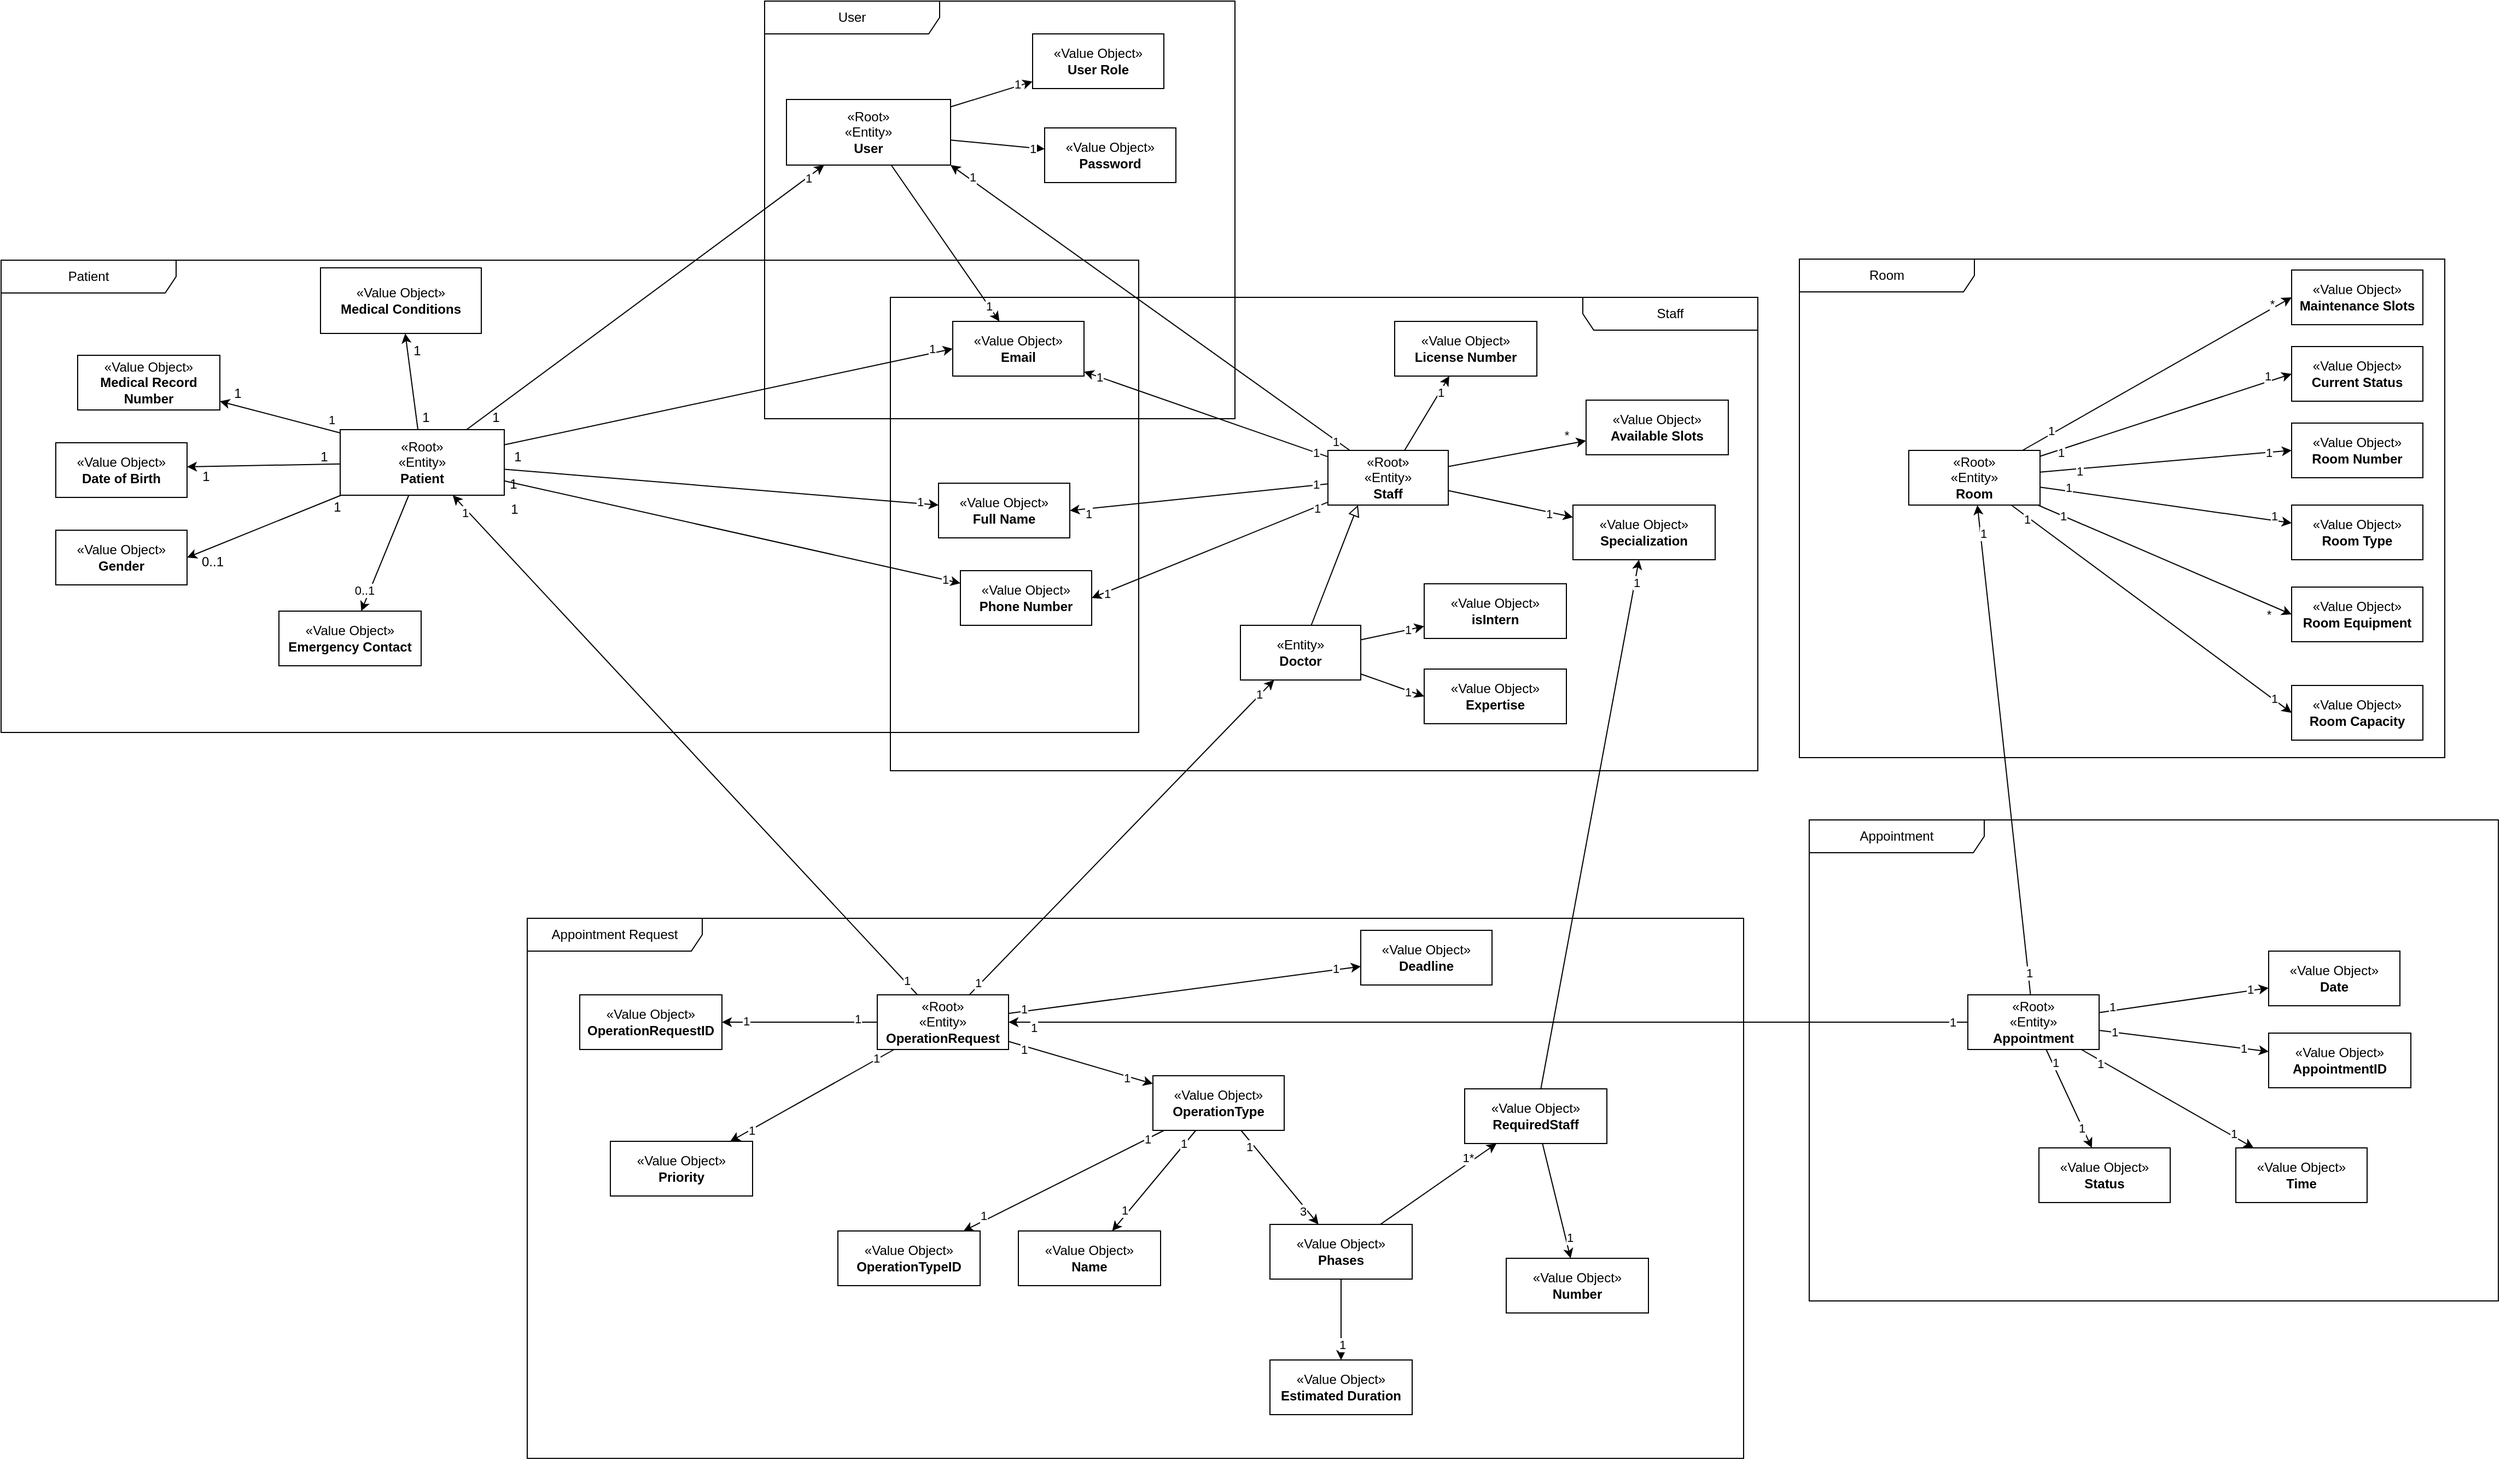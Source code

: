 <mxfile version="24.5.1" type="device">
  <diagram name="Page-1" id="sc0NB0kGcLTYnHtYR346">
    <mxGraphModel dx="2726" dy="2477" grid="0" gridSize="10" guides="1" tooltips="1" connect="1" arrows="1" fold="1" page="0" pageScale="1" pageWidth="1654" pageHeight="1169" math="0" shadow="0">
      <root>
        <mxCell id="0" />
        <mxCell id="1" parent="0" />
        <mxCell id="_FnlPTHiWod3dSxRK6xL-5" value="" style="ellipse;whiteSpace=wrap;html=1;align=center;aspect=fixed;fillColor=none;strokeColor=none;resizable=0;perimeter=centerPerimeter;rotatable=0;allowArrows=0;points=[];outlineConnect=1;" parent="1" vertex="1">
          <mxGeometry x="610" y="490" width="10" height="10" as="geometry" />
        </mxCell>
        <mxCell id="_FnlPTHiWod3dSxRK6xL-27" value="Patient" style="shape=umlFrame;whiteSpace=wrap;html=1;pointerEvents=0;recursiveResize=0;container=1;collapsible=0;width=160;" parent="1" vertex="1">
          <mxGeometry x="50" y="68" width="1040" height="432" as="geometry" />
        </mxCell>
        <mxCell id="_FnlPTHiWod3dSxRK6xL-38" style="rounded=0;orthogonalLoop=1;jettySize=auto;html=1;" parent="_FnlPTHiWod3dSxRK6xL-27" source="_FnlPTHiWod3dSxRK6xL-21" edge="1">
          <mxGeometry relative="1" as="geometry">
            <mxPoint x="170" y="189" as="targetPoint" />
          </mxGeometry>
        </mxCell>
        <mxCell id="_FnlPTHiWod3dSxRK6xL-39" style="rounded=0;orthogonalLoop=1;jettySize=auto;html=1;entryX=1;entryY=0.5;entryDx=0;entryDy=0;" parent="_FnlPTHiWod3dSxRK6xL-27" source="_FnlPTHiWod3dSxRK6xL-21" target="_FnlPTHiWod3dSxRK6xL-29" edge="1">
          <mxGeometry relative="1" as="geometry" />
        </mxCell>
        <mxCell id="_FnlPTHiWod3dSxRK6xL-42" style="rounded=0;orthogonalLoop=1;jettySize=auto;html=1;" parent="_FnlPTHiWod3dSxRK6xL-27" source="_FnlPTHiWod3dSxRK6xL-21" target="_FnlPTHiWod3dSxRK6xL-35" edge="1">
          <mxGeometry relative="1" as="geometry" />
        </mxCell>
        <mxCell id="jrzMalghxuSwKoNrNAVI-11" value="0..1" style="edgeLabel;html=1;align=center;verticalAlign=middle;resizable=0;points=[];" vertex="1" connectable="0" parent="_FnlPTHiWod3dSxRK6xL-42">
          <mxGeometry x="0.672" y="-5" relative="1" as="geometry">
            <mxPoint as="offset" />
          </mxGeometry>
        </mxCell>
        <mxCell id="_FnlPTHiWod3dSxRK6xL-43" style="rounded=0;orthogonalLoop=1;jettySize=auto;html=1;" parent="_FnlPTHiWod3dSxRK6xL-27" target="_FnlPTHiWod3dSxRK6xL-36" edge="1">
          <mxGeometry relative="1" as="geometry">
            <mxPoint x="310" y="158" as="sourcePoint" />
          </mxGeometry>
        </mxCell>
        <mxCell id="o6evxd8uxwhw9Y35Vhtc-4" value="1" style="edgeLabel;html=1;align=center;verticalAlign=middle;resizable=0;points=[];" parent="_FnlPTHiWod3dSxRK6xL-43" vertex="1" connectable="0">
          <mxGeometry x="-0.537" y="-2" relative="1" as="geometry">
            <mxPoint x="17" y="-4" as="offset" />
          </mxGeometry>
        </mxCell>
        <mxCell id="jrzMalghxuSwKoNrNAVI-12" style="rounded=0;orthogonalLoop=1;jettySize=auto;html=1;" edge="1" parent="_FnlPTHiWod3dSxRK6xL-27" source="_FnlPTHiWod3dSxRK6xL-21" target="_FnlPTHiWod3dSxRK6xL-31">
          <mxGeometry relative="1" as="geometry" />
        </mxCell>
        <mxCell id="_FnlPTHiWod3dSxRK6xL-21" value="«Root»&lt;br&gt;«Entity»&lt;br&gt;&lt;b&gt;Patient&lt;/b&gt;" style="html=1;whiteSpace=wrap;" parent="_FnlPTHiWod3dSxRK6xL-27" vertex="1">
          <mxGeometry x="310" y="155" width="150" height="60" as="geometry" />
        </mxCell>
        <mxCell id="_FnlPTHiWod3dSxRK6xL-28" value="«Value Object»&lt;br&gt;&lt;b&gt;Date of Birth&lt;/b&gt;" style="html=1;whiteSpace=wrap;" parent="_FnlPTHiWod3dSxRK6xL-27" vertex="1">
          <mxGeometry x="50" y="167" width="120" height="50" as="geometry" />
        </mxCell>
        <mxCell id="_FnlPTHiWod3dSxRK6xL-29" value="«Value Object»&lt;br&gt;&lt;b&gt;Gender&lt;/b&gt;" style="html=1;whiteSpace=wrap;" parent="_FnlPTHiWod3dSxRK6xL-27" vertex="1">
          <mxGeometry x="50" y="247" width="120" height="50" as="geometry" />
        </mxCell>
        <mxCell id="_FnlPTHiWod3dSxRK6xL-35" value="«Value Object»&lt;br&gt;&lt;b&gt;Emergency Contact&lt;/b&gt;" style="html=1;whiteSpace=wrap;" parent="_FnlPTHiWod3dSxRK6xL-27" vertex="1">
          <mxGeometry x="254" y="321" width="130" height="50" as="geometry" />
        </mxCell>
        <mxCell id="_FnlPTHiWod3dSxRK6xL-36" value="«Value Object»&lt;br&gt;&lt;b&gt;Medical Record Number&lt;/b&gt;" style="html=1;whiteSpace=wrap;" parent="_FnlPTHiWod3dSxRK6xL-27" vertex="1">
          <mxGeometry x="70" y="87" width="130" height="50" as="geometry" />
        </mxCell>
        <mxCell id="_FnlPTHiWod3dSxRK6xL-31" value="«Value Object»&lt;br&gt;&lt;b&gt;Medical Conditions&lt;/b&gt;" style="html=1;whiteSpace=wrap;" parent="_FnlPTHiWod3dSxRK6xL-27" vertex="1">
          <mxGeometry x="292" y="7" width="147" height="60" as="geometry" />
        </mxCell>
        <mxCell id="o6evxd8uxwhw9Y35Vhtc-5" value="1" style="text;html=1;align=center;verticalAlign=middle;resizable=0;points=[];autosize=1;strokeColor=none;fillColor=none;" parent="_FnlPTHiWod3dSxRK6xL-27" vertex="1">
          <mxGeometry x="375" y="131" width="25" height="26" as="geometry" />
        </mxCell>
        <mxCell id="o6evxd8uxwhw9Y35Vhtc-7" value="1" style="text;html=1;align=center;verticalAlign=middle;resizable=0;points=[];autosize=1;strokeColor=none;fillColor=none;" parent="_FnlPTHiWod3dSxRK6xL-27" vertex="1">
          <mxGeometry x="294" y="213" width="25" height="26" as="geometry" />
        </mxCell>
        <mxCell id="o6evxd8uxwhw9Y35Vhtc-8" value="0..1" style="text;html=1;align=center;verticalAlign=middle;resizable=0;points=[];autosize=1;strokeColor=none;fillColor=none;" parent="_FnlPTHiWod3dSxRK6xL-27" vertex="1">
          <mxGeometry x="174" y="263" width="38" height="26" as="geometry" />
        </mxCell>
        <mxCell id="o6evxd8uxwhw9Y35Vhtc-6" value="1" style="text;html=1;align=center;verticalAlign=middle;resizable=0;points=[];autosize=1;strokeColor=none;fillColor=none;" parent="_FnlPTHiWod3dSxRK6xL-27" vertex="1">
          <mxGeometry x="282" y="167" width="25" height="26" as="geometry" />
        </mxCell>
        <mxCell id="o6evxd8uxwhw9Y35Vhtc-9" value="1" style="text;html=1;align=center;verticalAlign=middle;resizable=0;points=[];autosize=1;strokeColor=none;fillColor=none;" parent="_FnlPTHiWod3dSxRK6xL-27" vertex="1">
          <mxGeometry x="174" y="185" width="25" height="26" as="geometry" />
        </mxCell>
        <mxCell id="o6evxd8uxwhw9Y35Vhtc-10" value="1" style="text;html=1;align=center;verticalAlign=middle;resizable=0;points=[];autosize=1;strokeColor=none;fillColor=none;" parent="_FnlPTHiWod3dSxRK6xL-27" vertex="1">
          <mxGeometry x="203" y="109" width="25" height="26" as="geometry" />
        </mxCell>
        <mxCell id="o6evxd8uxwhw9Y35Vhtc-22" value="1" style="text;html=1;align=center;verticalAlign=middle;resizable=0;points=[];autosize=1;strokeColor=none;fillColor=none;" parent="_FnlPTHiWod3dSxRK6xL-27" vertex="1">
          <mxGeometry x="367" y="70" width="25" height="26" as="geometry" />
        </mxCell>
        <mxCell id="o6evxd8uxwhw9Y35Vhtc-11" value="1" style="text;html=1;align=center;verticalAlign=middle;resizable=0;points=[];autosize=1;strokeColor=none;fillColor=none;" parent="_FnlPTHiWod3dSxRK6xL-27" vertex="1">
          <mxGeometry x="439" y="131" width="25" height="26" as="geometry" />
        </mxCell>
        <mxCell id="_FnlPTHiWod3dSxRK6xL-45" value="Staff" style="shape=umlFrame;whiteSpace=wrap;html=1;pointerEvents=0;recursiveResize=0;container=1;collapsible=0;width=160;flipH=1;" parent="1" vertex="1">
          <mxGeometry x="863" y="102" width="793" height="433" as="geometry" />
        </mxCell>
        <mxCell id="_FnlPTHiWod3dSxRK6xL-66" style="rounded=0;orthogonalLoop=1;jettySize=auto;html=1;" parent="_FnlPTHiWod3dSxRK6xL-45" source="_FnlPTHiWod3dSxRK6xL-20" target="_FnlPTHiWod3dSxRK6xL-49" edge="1">
          <mxGeometry relative="1" as="geometry" />
        </mxCell>
        <mxCell id="jrzMalghxuSwKoNrNAVI-27" value="1" style="edgeLabel;html=1;align=center;verticalAlign=middle;resizable=0;points=[];" vertex="1" connectable="0" parent="_FnlPTHiWod3dSxRK6xL-66">
          <mxGeometry x="0.618" y="-1" relative="1" as="geometry">
            <mxPoint as="offset" />
          </mxGeometry>
        </mxCell>
        <mxCell id="_FnlPTHiWod3dSxRK6xL-67" style="rounded=0;orthogonalLoop=1;jettySize=auto;html=1;" parent="_FnlPTHiWod3dSxRK6xL-45" source="_FnlPTHiWod3dSxRK6xL-20" target="_FnlPTHiWod3dSxRK6xL-48" edge="1">
          <mxGeometry relative="1" as="geometry" />
        </mxCell>
        <mxCell id="jrzMalghxuSwKoNrNAVI-19" value="1" style="edgeLabel;html=1;align=center;verticalAlign=middle;resizable=0;points=[];" vertex="1" connectable="0" parent="_FnlPTHiWod3dSxRK6xL-67">
          <mxGeometry x="0.583" relative="1" as="geometry">
            <mxPoint y="1" as="offset" />
          </mxGeometry>
        </mxCell>
        <mxCell id="_FnlPTHiWod3dSxRK6xL-68" style="rounded=0;orthogonalLoop=1;jettySize=auto;html=1;" parent="_FnlPTHiWod3dSxRK6xL-45" source="_FnlPTHiWod3dSxRK6xL-20" target="_FnlPTHiWod3dSxRK6xL-50" edge="1">
          <mxGeometry relative="1" as="geometry" />
        </mxCell>
        <mxCell id="jrzMalghxuSwKoNrNAVI-26" value="*" style="edgeLabel;html=1;align=center;verticalAlign=middle;resizable=0;points=[];" vertex="1" connectable="0" parent="_FnlPTHiWod3dSxRK6xL-68">
          <mxGeometry x="0.729" y="1" relative="1" as="geometry">
            <mxPoint x="-1" y="-8" as="offset" />
          </mxGeometry>
        </mxCell>
        <mxCell id="_FnlPTHiWod3dSxRK6xL-69" style="rounded=0;orthogonalLoop=1;jettySize=auto;html=1;" parent="_FnlPTHiWod3dSxRK6xL-45" source="_FnlPTHiWod3dSxRK6xL-20" target="_FnlPTHiWod3dSxRK6xL-30" edge="1">
          <mxGeometry relative="1" as="geometry" />
        </mxCell>
        <mxCell id="jrzMalghxuSwKoNrNAVI-21" value="1" style="edgeLabel;html=1;align=center;verticalAlign=middle;resizable=0;points=[];" vertex="1" connectable="0" parent="_FnlPTHiWod3dSxRK6xL-69">
          <mxGeometry x="-0.904" relative="1" as="geometry">
            <mxPoint as="offset" />
          </mxGeometry>
        </mxCell>
        <mxCell id="jrzMalghxuSwKoNrNAVI-25" value="1" style="edgeLabel;html=1;align=center;verticalAlign=middle;resizable=0;points=[];" vertex="1" connectable="0" parent="_FnlPTHiWod3dSxRK6xL-69">
          <mxGeometry x="0.876" relative="1" as="geometry">
            <mxPoint as="offset" />
          </mxGeometry>
        </mxCell>
        <mxCell id="_FnlPTHiWod3dSxRK6xL-70" style="rounded=0;orthogonalLoop=1;jettySize=auto;html=1;entryX=1;entryY=0.5;entryDx=0;entryDy=0;" parent="_FnlPTHiWod3dSxRK6xL-45" source="_FnlPTHiWod3dSxRK6xL-20" target="_FnlPTHiWod3dSxRK6xL-32" edge="1">
          <mxGeometry relative="1" as="geometry" />
        </mxCell>
        <mxCell id="jrzMalghxuSwKoNrNAVI-22" value="1" style="edgeLabel;html=1;align=center;verticalAlign=middle;resizable=0;points=[];" vertex="1" connectable="0" parent="_FnlPTHiWod3dSxRK6xL-70">
          <mxGeometry x="-0.905" y="1" relative="1" as="geometry">
            <mxPoint as="offset" />
          </mxGeometry>
        </mxCell>
        <mxCell id="jrzMalghxuSwKoNrNAVI-23" value="1" style="edgeLabel;html=1;align=center;verticalAlign=middle;resizable=0;points=[];" vertex="1" connectable="0" parent="_FnlPTHiWod3dSxRK6xL-70">
          <mxGeometry x="0.874" y="1" relative="1" as="geometry">
            <mxPoint as="offset" />
          </mxGeometry>
        </mxCell>
        <mxCell id="_FnlPTHiWod3dSxRK6xL-71" style="rounded=0;orthogonalLoop=1;jettySize=auto;html=1;entryX=1;entryY=0.5;entryDx=0;entryDy=0;" parent="_FnlPTHiWod3dSxRK6xL-45" source="_FnlPTHiWod3dSxRK6xL-20" target="_FnlPTHiWod3dSxRK6xL-26" edge="1">
          <mxGeometry relative="1" as="geometry" />
        </mxCell>
        <mxCell id="jrzMalghxuSwKoNrNAVI-20" value="1" style="edgeLabel;html=1;align=center;verticalAlign=middle;resizable=0;points=[];" vertex="1" connectable="0" parent="_FnlPTHiWod3dSxRK6xL-71">
          <mxGeometry x="-0.902" y="-1" relative="1" as="geometry">
            <mxPoint as="offset" />
          </mxGeometry>
        </mxCell>
        <mxCell id="jrzMalghxuSwKoNrNAVI-24" value="1" style="edgeLabel;html=1;align=center;verticalAlign=middle;resizable=0;points=[];" vertex="1" connectable="0" parent="_FnlPTHiWod3dSxRK6xL-71">
          <mxGeometry x="0.857" y="4" relative="1" as="geometry">
            <mxPoint as="offset" />
          </mxGeometry>
        </mxCell>
        <mxCell id="_FnlPTHiWod3dSxRK6xL-20" value="&lt;div&gt;«Root»&lt;br&gt;&lt;/div&gt;«Entity»&lt;br&gt;&lt;b&gt;Staff&lt;/b&gt;" style="html=1;whiteSpace=wrap;" parent="_FnlPTHiWod3dSxRK6xL-45" vertex="1">
          <mxGeometry x="400" y="140" width="110" height="50" as="geometry" />
        </mxCell>
        <mxCell id="_FnlPTHiWod3dSxRK6xL-48" value="«Value Object»&lt;br&gt;&lt;b&gt;License Number&lt;/b&gt;" style="html=1;whiteSpace=wrap;" parent="_FnlPTHiWod3dSxRK6xL-45" vertex="1">
          <mxGeometry x="461" y="22" width="130" height="50" as="geometry" />
        </mxCell>
        <mxCell id="_FnlPTHiWod3dSxRK6xL-26" value="«Value Object»&lt;br&gt;&lt;b&gt;Full Name&lt;/b&gt;" style="html=1;whiteSpace=wrap;" parent="_FnlPTHiWod3dSxRK6xL-45" vertex="1">
          <mxGeometry x="44" y="170" width="120" height="50" as="geometry" />
        </mxCell>
        <mxCell id="_FnlPTHiWod3dSxRK6xL-49" value="«Value Object»&lt;br&gt;&lt;b&gt;Specialization&lt;/b&gt;" style="html=1;whiteSpace=wrap;" parent="_FnlPTHiWod3dSxRK6xL-45" vertex="1">
          <mxGeometry x="624" y="190" width="130" height="50" as="geometry" />
        </mxCell>
        <mxCell id="_FnlPTHiWod3dSxRK6xL-30" value="«Value Object»&lt;br&gt;&lt;b&gt;Email&lt;/b&gt;" style="html=1;whiteSpace=wrap;" parent="_FnlPTHiWod3dSxRK6xL-45" vertex="1">
          <mxGeometry x="57" y="22" width="120" height="50" as="geometry" />
        </mxCell>
        <mxCell id="_FnlPTHiWod3dSxRK6xL-32" value="«Value Object»&lt;br&gt;&lt;b&gt;Phone Number&lt;/b&gt;" style="html=1;whiteSpace=wrap;" parent="_FnlPTHiWod3dSxRK6xL-45" vertex="1">
          <mxGeometry x="64" y="250" width="120" height="50" as="geometry" />
        </mxCell>
        <mxCell id="_FnlPTHiWod3dSxRK6xL-50" value="«Value Object»&lt;br&gt;&lt;b&gt;Available Slots&lt;/b&gt;" style="html=1;whiteSpace=wrap;" parent="_FnlPTHiWod3dSxRK6xL-45" vertex="1">
          <mxGeometry x="636" y="94" width="130" height="50" as="geometry" />
        </mxCell>
        <mxCell id="BuSMUL9DYR4-gajgLUsj-7" value="" style="endArrow=block;html=1;rounded=0;align=center;verticalAlign=bottom;endFill=0;labelBackgroundColor=none;endSize=8;entryX=0.25;entryY=1;entryDx=0;entryDy=0;" parent="_FnlPTHiWod3dSxRK6xL-45" source="BuSMUL9DYR4-gajgLUsj-9" target="_FnlPTHiWod3dSxRK6xL-20" edge="1">
          <mxGeometry x="-0.005" relative="1" as="geometry">
            <mxPoint x="270" y="330" as="sourcePoint" />
            <mxPoint x="430" y="330" as="targetPoint" />
            <mxPoint as="offset" />
          </mxGeometry>
        </mxCell>
        <mxCell id="5miTPN8ST5ZtXjTx5UD1-3" style="rounded=0;orthogonalLoop=1;jettySize=auto;html=1;" parent="_FnlPTHiWod3dSxRK6xL-45" source="BuSMUL9DYR4-gajgLUsj-9" target="5miTPN8ST5ZtXjTx5UD1-2" edge="1">
          <mxGeometry relative="1" as="geometry" />
        </mxCell>
        <mxCell id="jrzMalghxuSwKoNrNAVI-28" value="1" style="edgeLabel;html=1;align=center;verticalAlign=middle;resizable=0;points=[];" vertex="1" connectable="0" parent="5miTPN8ST5ZtXjTx5UD1-3">
          <mxGeometry x="0.464" relative="1" as="geometry">
            <mxPoint as="offset" />
          </mxGeometry>
        </mxCell>
        <mxCell id="o6evxd8uxwhw9Y35Vhtc-3" style="rounded=0;orthogonalLoop=1;jettySize=auto;html=1;entryX=0;entryY=0.5;entryDx=0;entryDy=0;" parent="_FnlPTHiWod3dSxRK6xL-45" source="BuSMUL9DYR4-gajgLUsj-9" target="o6evxd8uxwhw9Y35Vhtc-2" edge="1">
          <mxGeometry relative="1" as="geometry" />
        </mxCell>
        <mxCell id="jrzMalghxuSwKoNrNAVI-29" value="1" style="edgeLabel;html=1;align=center;verticalAlign=middle;resizable=0;points=[];" vertex="1" connectable="0" parent="o6evxd8uxwhw9Y35Vhtc-3">
          <mxGeometry x="0.468" relative="1" as="geometry">
            <mxPoint y="1" as="offset" />
          </mxGeometry>
        </mxCell>
        <mxCell id="BuSMUL9DYR4-gajgLUsj-9" value="«Entity»&lt;br&gt;&lt;b&gt;Doctor&lt;/b&gt;" style="html=1;whiteSpace=wrap;" parent="_FnlPTHiWod3dSxRK6xL-45" vertex="1">
          <mxGeometry x="320" y="300" width="110" height="50" as="geometry" />
        </mxCell>
        <mxCell id="5miTPN8ST5ZtXjTx5UD1-2" value="«Value Object»&lt;br&gt;&lt;b&gt;isIntern&lt;/b&gt;" style="html=1;whiteSpace=wrap;" parent="_FnlPTHiWod3dSxRK6xL-45" vertex="1">
          <mxGeometry x="488" y="262" width="130" height="50" as="geometry" />
        </mxCell>
        <mxCell id="o6evxd8uxwhw9Y35Vhtc-2" value="«Value Object»&lt;br&gt;&lt;b&gt;Expertise&lt;/b&gt;" style="html=1;whiteSpace=wrap;" parent="_FnlPTHiWod3dSxRK6xL-45" vertex="1">
          <mxGeometry x="488" y="340" width="130" height="50" as="geometry" />
        </mxCell>
        <mxCell id="_FnlPTHiWod3dSxRK6xL-37" style="rounded=0;orthogonalLoop=1;jettySize=auto;html=1;" parent="1" source="_FnlPTHiWod3dSxRK6xL-21" target="_FnlPTHiWod3dSxRK6xL-26" edge="1">
          <mxGeometry relative="1" as="geometry" />
        </mxCell>
        <mxCell id="jrzMalghxuSwKoNrNAVI-9" value="1" style="edgeLabel;html=1;align=center;verticalAlign=middle;resizable=0;points=[];" vertex="1" connectable="0" parent="_FnlPTHiWod3dSxRK6xL-37">
          <mxGeometry x="0.914" y="2" relative="1" as="geometry">
            <mxPoint as="offset" />
          </mxGeometry>
        </mxCell>
        <mxCell id="_FnlPTHiWod3dSxRK6xL-40" style="rounded=0;orthogonalLoop=1;jettySize=auto;html=1;entryX=0;entryY=0.5;entryDx=0;entryDy=0;" parent="1" source="_FnlPTHiWod3dSxRK6xL-21" target="_FnlPTHiWod3dSxRK6xL-30" edge="1">
          <mxGeometry relative="1" as="geometry" />
        </mxCell>
        <mxCell id="jrzMalghxuSwKoNrNAVI-8" value="1" style="edgeLabel;html=1;align=center;verticalAlign=middle;resizable=0;points=[];" vertex="1" connectable="0" parent="_FnlPTHiWod3dSxRK6xL-40">
          <mxGeometry x="0.907" y="4" relative="1" as="geometry">
            <mxPoint as="offset" />
          </mxGeometry>
        </mxCell>
        <mxCell id="_FnlPTHiWod3dSxRK6xL-41" style="rounded=0;orthogonalLoop=1;jettySize=auto;html=1;" parent="1" source="_FnlPTHiWod3dSxRK6xL-21" target="_FnlPTHiWod3dSxRK6xL-32" edge="1">
          <mxGeometry relative="1" as="geometry" />
        </mxCell>
        <mxCell id="jrzMalghxuSwKoNrNAVI-10" value="1" style="edgeLabel;html=1;align=center;verticalAlign=middle;resizable=0;points=[];" vertex="1" connectable="0" parent="_FnlPTHiWod3dSxRK6xL-41">
          <mxGeometry x="0.93" y="1" relative="1" as="geometry">
            <mxPoint as="offset" />
          </mxGeometry>
        </mxCell>
        <mxCell id="_FnlPTHiWod3dSxRK6xL-83" value="Appointment" style="shape=umlFrame;whiteSpace=wrap;html=1;pointerEvents=0;recursiveResize=0;container=1;collapsible=0;width=160;" parent="1" vertex="1">
          <mxGeometry x="1703" y="580" width="630" height="440" as="geometry" />
        </mxCell>
        <mxCell id="_FnlPTHiWod3dSxRK6xL-87" style="rounded=0;orthogonalLoop=1;jettySize=auto;html=1;" parent="_FnlPTHiWod3dSxRK6xL-83" source="_FnlPTHiWod3dSxRK6xL-84" target="_FnlPTHiWod3dSxRK6xL-85" edge="1">
          <mxGeometry relative="1" as="geometry" />
        </mxCell>
        <mxCell id="jrzMalghxuSwKoNrNAVI-58" value="1" style="edgeLabel;html=1;align=center;verticalAlign=middle;resizable=0;points=[];" vertex="1" connectable="0" parent="_FnlPTHiWod3dSxRK6xL-87">
          <mxGeometry x="-0.824" relative="1" as="geometry">
            <mxPoint as="offset" />
          </mxGeometry>
        </mxCell>
        <mxCell id="jrzMalghxuSwKoNrNAVI-59" value="1" style="edgeLabel;html=1;align=center;verticalAlign=middle;resizable=0;points=[];" vertex="1" connectable="0" parent="_FnlPTHiWod3dSxRK6xL-87">
          <mxGeometry x="0.696" relative="1" as="geometry">
            <mxPoint as="offset" />
          </mxGeometry>
        </mxCell>
        <mxCell id="_FnlPTHiWod3dSxRK6xL-106" style="rounded=0;orthogonalLoop=1;jettySize=auto;html=1;" parent="_FnlPTHiWod3dSxRK6xL-83" source="_FnlPTHiWod3dSxRK6xL-84" target="_FnlPTHiWod3dSxRK6xL-89" edge="1">
          <mxGeometry relative="1" as="geometry" />
        </mxCell>
        <mxCell id="jrzMalghxuSwKoNrNAVI-56" value="1" style="edgeLabel;html=1;align=center;verticalAlign=middle;resizable=0;points=[];" vertex="1" connectable="0" parent="_FnlPTHiWod3dSxRK6xL-106">
          <mxGeometry x="-0.861" y="2" relative="1" as="geometry">
            <mxPoint x="5" y="8" as="offset" />
          </mxGeometry>
        </mxCell>
        <mxCell id="jrzMalghxuSwKoNrNAVI-57" value="1" style="edgeLabel;html=1;align=center;verticalAlign=middle;resizable=0;points=[];" vertex="1" connectable="0" parent="_FnlPTHiWod3dSxRK6xL-106">
          <mxGeometry x="0.753" y="2" relative="1" as="geometry">
            <mxPoint as="offset" />
          </mxGeometry>
        </mxCell>
        <mxCell id="_FnlPTHiWod3dSxRK6xL-107" style="rounded=0;orthogonalLoop=1;jettySize=auto;html=1;" parent="_FnlPTHiWod3dSxRK6xL-83" source="_FnlPTHiWod3dSxRK6xL-84" target="_FnlPTHiWod3dSxRK6xL-90" edge="1">
          <mxGeometry relative="1" as="geometry" />
        </mxCell>
        <mxCell id="jrzMalghxuSwKoNrNAVI-54" value="1" style="edgeLabel;html=1;align=center;verticalAlign=middle;resizable=0;points=[];" vertex="1" connectable="0" parent="_FnlPTHiWod3dSxRK6xL-107">
          <mxGeometry x="-0.716" y="2" relative="1" as="geometry">
            <mxPoint as="offset" />
          </mxGeometry>
        </mxCell>
        <mxCell id="jrzMalghxuSwKoNrNAVI-55" value="1" style="edgeLabel;html=1;align=center;verticalAlign=middle;resizable=0;points=[];" vertex="1" connectable="0" parent="_FnlPTHiWod3dSxRK6xL-107">
          <mxGeometry x="0.588" y="-1" relative="1" as="geometry">
            <mxPoint as="offset" />
          </mxGeometry>
        </mxCell>
        <mxCell id="jrzMalghxuSwKoNrNAVI-35" style="rounded=0;orthogonalLoop=1;jettySize=auto;html=1;" edge="1" parent="_FnlPTHiWod3dSxRK6xL-83" source="_FnlPTHiWod3dSxRK6xL-84" target="jrzMalghxuSwKoNrNAVI-34">
          <mxGeometry relative="1" as="geometry" />
        </mxCell>
        <mxCell id="jrzMalghxuSwKoNrNAVI-60" value="1" style="edgeLabel;html=1;align=center;verticalAlign=middle;resizable=0;points=[];" vertex="1" connectable="0" parent="jrzMalghxuSwKoNrNAVI-35">
          <mxGeometry x="-0.846" y="4" relative="1" as="geometry">
            <mxPoint as="offset" />
          </mxGeometry>
        </mxCell>
        <mxCell id="jrzMalghxuSwKoNrNAVI-61" value="1" style="edgeLabel;html=1;align=center;verticalAlign=middle;resizable=0;points=[];" vertex="1" connectable="0" parent="jrzMalghxuSwKoNrNAVI-35">
          <mxGeometry x="0.784" y="1" relative="1" as="geometry">
            <mxPoint as="offset" />
          </mxGeometry>
        </mxCell>
        <mxCell id="_FnlPTHiWod3dSxRK6xL-84" value="«Root»&lt;br&gt;«Entity»&lt;br&gt;&lt;b&gt;Appointment&lt;/b&gt;" style="html=1;whiteSpace=wrap;" parent="_FnlPTHiWod3dSxRK6xL-83" vertex="1">
          <mxGeometry x="145" y="160" width="120" height="50" as="geometry" />
        </mxCell>
        <mxCell id="_FnlPTHiWod3dSxRK6xL-85" value="«Value Object»&lt;br&gt;&lt;b&gt;AppointmentID&lt;/b&gt;" style="html=1;whiteSpace=wrap;" parent="_FnlPTHiWod3dSxRK6xL-83" vertex="1">
          <mxGeometry x="420" y="195" width="130" height="50" as="geometry" />
        </mxCell>
        <mxCell id="_FnlPTHiWod3dSxRK6xL-89" value="«Value Object»&lt;br&gt;&lt;b&gt;Time&lt;/b&gt;" style="html=1;whiteSpace=wrap;" parent="_FnlPTHiWod3dSxRK6xL-83" vertex="1">
          <mxGeometry x="390" y="300" width="120" height="50" as="geometry" />
        </mxCell>
        <mxCell id="_FnlPTHiWod3dSxRK6xL-90" value="«Value Object»&lt;br&gt;&lt;b&gt;Status&lt;/b&gt;" style="html=1;whiteSpace=wrap;" parent="_FnlPTHiWod3dSxRK6xL-83" vertex="1">
          <mxGeometry x="210" y="300" width="120" height="50" as="geometry" />
        </mxCell>
        <mxCell id="jrzMalghxuSwKoNrNAVI-34" value="«Value Object»&lt;br&gt;&lt;b&gt;Date&lt;/b&gt;" style="html=1;whiteSpace=wrap;" vertex="1" parent="_FnlPTHiWod3dSxRK6xL-83">
          <mxGeometry x="420" y="120" width="120" height="50" as="geometry" />
        </mxCell>
        <mxCell id="_FnlPTHiWod3dSxRK6xL-91" value="Room" style="shape=umlFrame;whiteSpace=wrap;html=1;pointerEvents=0;recursiveResize=0;container=1;collapsible=0;width=160;" parent="1" vertex="1">
          <mxGeometry x="1694" y="67" width="590" height="456" as="geometry" />
        </mxCell>
        <mxCell id="_FnlPTHiWod3dSxRK6xL-98" style="rounded=0;orthogonalLoop=1;jettySize=auto;html=1;entryX=0;entryY=0.5;entryDx=0;entryDy=0;" parent="_FnlPTHiWod3dSxRK6xL-91" source="_FnlPTHiWod3dSxRK6xL-25" target="_FnlPTHiWod3dSxRK6xL-92" edge="1">
          <mxGeometry relative="1" as="geometry" />
        </mxCell>
        <mxCell id="jrzMalghxuSwKoNrNAVI-67" value="1" style="edgeLabel;html=1;align=center;verticalAlign=middle;resizable=0;points=[];" vertex="1" connectable="0" parent="_FnlPTHiWod3dSxRK6xL-98">
          <mxGeometry x="-0.693" y="-2" relative="1" as="geometry">
            <mxPoint as="offset" />
          </mxGeometry>
        </mxCell>
        <mxCell id="jrzMalghxuSwKoNrNAVI-70" value="1" style="edgeLabel;html=1;align=center;verticalAlign=middle;resizable=0;points=[];" vertex="1" connectable="0" parent="_FnlPTHiWod3dSxRK6xL-98">
          <mxGeometry x="0.815" relative="1" as="geometry">
            <mxPoint as="offset" />
          </mxGeometry>
        </mxCell>
        <mxCell id="_FnlPTHiWod3dSxRK6xL-99" style="rounded=0;orthogonalLoop=1;jettySize=auto;html=1;" parent="_FnlPTHiWod3dSxRK6xL-91" source="_FnlPTHiWod3dSxRK6xL-25" target="_FnlPTHiWod3dSxRK6xL-93" edge="1">
          <mxGeometry relative="1" as="geometry" />
        </mxCell>
        <mxCell id="jrzMalghxuSwKoNrNAVI-66" value="1" style="edgeLabel;html=1;align=center;verticalAlign=middle;resizable=0;points=[];" vertex="1" connectable="0" parent="_FnlPTHiWod3dSxRK6xL-99">
          <mxGeometry x="-0.782" y="3" relative="1" as="geometry">
            <mxPoint as="offset" />
          </mxGeometry>
        </mxCell>
        <mxCell id="jrzMalghxuSwKoNrNAVI-71" value="1" style="edgeLabel;html=1;align=center;verticalAlign=middle;resizable=0;points=[];" vertex="1" connectable="0" parent="_FnlPTHiWod3dSxRK6xL-99">
          <mxGeometry x="0.849" y="4" relative="1" as="geometry">
            <mxPoint as="offset" />
          </mxGeometry>
        </mxCell>
        <mxCell id="_FnlPTHiWod3dSxRK6xL-100" style="rounded=0;orthogonalLoop=1;jettySize=auto;html=1;entryX=0;entryY=0.5;entryDx=0;entryDy=0;" parent="_FnlPTHiWod3dSxRK6xL-91" source="_FnlPTHiWod3dSxRK6xL-25" target="_FnlPTHiWod3dSxRK6xL-94" edge="1">
          <mxGeometry relative="1" as="geometry" />
        </mxCell>
        <mxCell id="jrzMalghxuSwKoNrNAVI-64" value="1" style="edgeLabel;html=1;align=center;verticalAlign=middle;resizable=0;points=[];" vertex="1" connectable="0" parent="_FnlPTHiWod3dSxRK6xL-100">
          <mxGeometry x="-0.883" y="-2" relative="1" as="geometry">
            <mxPoint as="offset" />
          </mxGeometry>
        </mxCell>
        <mxCell id="jrzMalghxuSwKoNrNAVI-72" value="1" style="edgeLabel;html=1;align=center;verticalAlign=middle;resizable=0;points=[];" vertex="1" connectable="0" parent="_FnlPTHiWod3dSxRK6xL-100">
          <mxGeometry x="0.866" y="1" relative="1" as="geometry">
            <mxPoint as="offset" />
          </mxGeometry>
        </mxCell>
        <mxCell id="_FnlPTHiWod3dSxRK6xL-101" style="rounded=0;orthogonalLoop=1;jettySize=auto;html=1;entryX=0;entryY=0.5;entryDx=0;entryDy=0;" parent="_FnlPTHiWod3dSxRK6xL-91" source="_FnlPTHiWod3dSxRK6xL-25" target="_FnlPTHiWod3dSxRK6xL-95" edge="1">
          <mxGeometry relative="1" as="geometry" />
        </mxCell>
        <mxCell id="jrzMalghxuSwKoNrNAVI-65" value="1" style="edgeLabel;html=1;align=center;verticalAlign=middle;resizable=0;points=[];" vertex="1" connectable="0" parent="_FnlPTHiWod3dSxRK6xL-101">
          <mxGeometry x="-0.807" relative="1" as="geometry">
            <mxPoint as="offset" />
          </mxGeometry>
        </mxCell>
        <mxCell id="jrzMalghxuSwKoNrNAVI-73" value="*" style="edgeLabel;html=1;align=center;verticalAlign=middle;resizable=0;points=[];" vertex="1" connectable="0" parent="_FnlPTHiWod3dSxRK6xL-101">
          <mxGeometry x="0.821" y="-1" relative="1" as="geometry">
            <mxPoint y="8" as="offset" />
          </mxGeometry>
        </mxCell>
        <mxCell id="_FnlPTHiWod3dSxRK6xL-102" style="rounded=0;orthogonalLoop=1;jettySize=auto;html=1;entryX=0;entryY=0.5;entryDx=0;entryDy=0;" parent="_FnlPTHiWod3dSxRK6xL-91" source="_FnlPTHiWod3dSxRK6xL-25" target="_FnlPTHiWod3dSxRK6xL-96" edge="1">
          <mxGeometry relative="1" as="geometry" />
        </mxCell>
        <mxCell id="jrzMalghxuSwKoNrNAVI-68" value="1" style="edgeLabel;html=1;align=center;verticalAlign=middle;resizable=0;points=[];" vertex="1" connectable="0" parent="_FnlPTHiWod3dSxRK6xL-102">
          <mxGeometry x="-0.841" y="-2" relative="1" as="geometry">
            <mxPoint as="offset" />
          </mxGeometry>
        </mxCell>
        <mxCell id="jrzMalghxuSwKoNrNAVI-74" value="1" style="edgeLabel;html=1;align=center;verticalAlign=middle;resizable=0;points=[];" vertex="1" connectable="0" parent="_FnlPTHiWod3dSxRK6xL-102">
          <mxGeometry x="0.819" y="5" relative="1" as="geometry">
            <mxPoint as="offset" />
          </mxGeometry>
        </mxCell>
        <mxCell id="_FnlPTHiWod3dSxRK6xL-103" style="rounded=0;orthogonalLoop=1;jettySize=auto;html=1;entryX=0;entryY=0.5;entryDx=0;entryDy=0;" parent="_FnlPTHiWod3dSxRK6xL-91" source="_FnlPTHiWod3dSxRK6xL-25" target="_FnlPTHiWod3dSxRK6xL-97" edge="1">
          <mxGeometry relative="1" as="geometry" />
        </mxCell>
        <mxCell id="jrzMalghxuSwKoNrNAVI-69" value="1" style="edgeLabel;html=1;align=center;verticalAlign=middle;resizable=0;points=[];" vertex="1" connectable="0" parent="_FnlPTHiWod3dSxRK6xL-103">
          <mxGeometry x="-0.778" y="3" relative="1" as="geometry">
            <mxPoint as="offset" />
          </mxGeometry>
        </mxCell>
        <mxCell id="jrzMalghxuSwKoNrNAVI-75" value="*" style="edgeLabel;html=1;align=center;verticalAlign=middle;resizable=0;points=[];" vertex="1" connectable="0" parent="_FnlPTHiWod3dSxRK6xL-103">
          <mxGeometry x="0.891" y="2" relative="1" as="geometry">
            <mxPoint x="-4" as="offset" />
          </mxGeometry>
        </mxCell>
        <mxCell id="_FnlPTHiWod3dSxRK6xL-25" value="«Root»&lt;br&gt;«Entity»&lt;br&gt;&lt;b&gt;Room&lt;/b&gt;" style="html=1;whiteSpace=wrap;" parent="_FnlPTHiWod3dSxRK6xL-91" vertex="1">
          <mxGeometry x="100" y="175" width="120" height="50" as="geometry" />
        </mxCell>
        <mxCell id="_FnlPTHiWod3dSxRK6xL-92" value="«Value Object»&lt;br&gt;&lt;b&gt;Room Number&lt;/b&gt;" style="html=1;whiteSpace=wrap;" parent="_FnlPTHiWod3dSxRK6xL-91" vertex="1">
          <mxGeometry x="450" y="150" width="120" height="50" as="geometry" />
        </mxCell>
        <mxCell id="_FnlPTHiWod3dSxRK6xL-93" value="«Value Object»&lt;br&gt;&lt;b&gt;Room Type&lt;/b&gt;" style="html=1;whiteSpace=wrap;" parent="_FnlPTHiWod3dSxRK6xL-91" vertex="1">
          <mxGeometry x="450" y="225" width="120" height="50" as="geometry" />
        </mxCell>
        <mxCell id="_FnlPTHiWod3dSxRK6xL-94" value="«Value Object»&lt;br&gt;&lt;b&gt;Room Capacity&lt;/b&gt;" style="html=1;whiteSpace=wrap;" parent="_FnlPTHiWod3dSxRK6xL-91" vertex="1">
          <mxGeometry x="450" y="390" width="120" height="50" as="geometry" />
        </mxCell>
        <mxCell id="_FnlPTHiWod3dSxRK6xL-95" value="«Value Object»&lt;br&gt;&lt;b&gt;Room Equipment&lt;/b&gt;" style="html=1;whiteSpace=wrap;" parent="_FnlPTHiWod3dSxRK6xL-91" vertex="1">
          <mxGeometry x="450" y="300" width="120" height="50" as="geometry" />
        </mxCell>
        <mxCell id="_FnlPTHiWod3dSxRK6xL-96" value="«Value Object»&lt;br&gt;&lt;b&gt;Current Status&lt;/b&gt;" style="html=1;whiteSpace=wrap;" parent="_FnlPTHiWod3dSxRK6xL-91" vertex="1">
          <mxGeometry x="450" y="80" width="120" height="50" as="geometry" />
        </mxCell>
        <mxCell id="_FnlPTHiWod3dSxRK6xL-97" value="«Value Object»&lt;br&gt;&lt;b&gt;Maintenance Slots&lt;/b&gt;" style="html=1;whiteSpace=wrap;" parent="_FnlPTHiWod3dSxRK6xL-91" vertex="1">
          <mxGeometry x="450" y="10" width="120" height="50" as="geometry" />
        </mxCell>
        <mxCell id="_FnlPTHiWod3dSxRK6xL-61" value="Appointment Request" style="shape=umlFrame;whiteSpace=wrap;html=1;pointerEvents=0;recursiveResize=0;container=1;collapsible=0;width=160;" parent="1" vertex="1">
          <mxGeometry x="531" y="670" width="1112" height="494" as="geometry" />
        </mxCell>
        <mxCell id="_FnlPTHiWod3dSxRK6xL-72" style="rounded=0;orthogonalLoop=1;jettySize=auto;html=1;" parent="_FnlPTHiWod3dSxRK6xL-61" source="_FnlPTHiWod3dSxRK6xL-22" target="_FnlPTHiWod3dSxRK6xL-23" edge="1">
          <mxGeometry relative="1" as="geometry" />
        </mxCell>
        <mxCell id="jrzMalghxuSwKoNrNAVI-40" value="1" style="edgeLabel;html=1;align=center;verticalAlign=middle;resizable=0;points=[];" vertex="1" connectable="0" parent="_FnlPTHiWod3dSxRK6xL-72">
          <mxGeometry x="-0.783" y="-3" relative="1" as="geometry">
            <mxPoint as="offset" />
          </mxGeometry>
        </mxCell>
        <mxCell id="jrzMalghxuSwKoNrNAVI-41" value="1" style="edgeLabel;html=1;align=center;verticalAlign=middle;resizable=0;points=[];" vertex="1" connectable="0" parent="_FnlPTHiWod3dSxRK6xL-72">
          <mxGeometry x="0.639" y="-1" relative="1" as="geometry">
            <mxPoint as="offset" />
          </mxGeometry>
        </mxCell>
        <mxCell id="_FnlPTHiWod3dSxRK6xL-73" style="rounded=0;orthogonalLoop=1;jettySize=auto;html=1;" parent="_FnlPTHiWod3dSxRK6xL-61" source="_FnlPTHiWod3dSxRK6xL-22" target="_FnlPTHiWod3dSxRK6xL-65" edge="1">
          <mxGeometry relative="1" as="geometry" />
        </mxCell>
        <mxCell id="jrzMalghxuSwKoNrNAVI-50" value="1" style="edgeLabel;html=1;align=center;verticalAlign=middle;resizable=0;points=[];" vertex="1" connectable="0" parent="_FnlPTHiWod3dSxRK6xL-73">
          <mxGeometry x="-0.79" y="-1" relative="1" as="geometry">
            <mxPoint as="offset" />
          </mxGeometry>
        </mxCell>
        <mxCell id="jrzMalghxuSwKoNrNAVI-51" value="1" style="edgeLabel;html=1;align=center;verticalAlign=middle;resizable=0;points=[];" vertex="1" connectable="0" parent="_FnlPTHiWod3dSxRK6xL-73">
          <mxGeometry x="0.745" relative="1" as="geometry">
            <mxPoint as="offset" />
          </mxGeometry>
        </mxCell>
        <mxCell id="_FnlPTHiWod3dSxRK6xL-74" style="rounded=0;orthogonalLoop=1;jettySize=auto;html=1;" parent="_FnlPTHiWod3dSxRK6xL-61" source="_FnlPTHiWod3dSxRK6xL-22" target="_FnlPTHiWod3dSxRK6xL-88" edge="1">
          <mxGeometry relative="1" as="geometry">
            <mxPoint x="614.886" y="290" as="targetPoint" />
          </mxGeometry>
        </mxCell>
        <mxCell id="jrzMalghxuSwKoNrNAVI-36" value="1" style="edgeLabel;html=1;align=center;verticalAlign=middle;resizable=0;points=[];" vertex="1" connectable="0" parent="_FnlPTHiWod3dSxRK6xL-74">
          <mxGeometry x="-0.915" y="2" relative="1" as="geometry">
            <mxPoint as="offset" />
          </mxGeometry>
        </mxCell>
        <mxCell id="jrzMalghxuSwKoNrNAVI-37" value="1" style="edgeLabel;html=1;align=center;verticalAlign=middle;resizable=0;points=[];" vertex="1" connectable="0" parent="_FnlPTHiWod3dSxRK6xL-74">
          <mxGeometry x="0.858" y="1" relative="1" as="geometry">
            <mxPoint as="offset" />
          </mxGeometry>
        </mxCell>
        <mxCell id="_FnlPTHiWod3dSxRK6xL-75" style="rounded=0;orthogonalLoop=1;jettySize=auto;html=1;" parent="_FnlPTHiWod3dSxRK6xL-61" source="_FnlPTHiWod3dSxRK6xL-22" target="_FnlPTHiWod3dSxRK6xL-62" edge="1">
          <mxGeometry relative="1" as="geometry" />
        </mxCell>
        <mxCell id="jrzMalghxuSwKoNrNAVI-52" value="1" style="edgeLabel;html=1;align=center;verticalAlign=middle;resizable=0;points=[];" vertex="1" connectable="0" parent="_FnlPTHiWod3dSxRK6xL-75">
          <mxGeometry x="-0.736" y="-3" relative="1" as="geometry">
            <mxPoint as="offset" />
          </mxGeometry>
        </mxCell>
        <mxCell id="jrzMalghxuSwKoNrNAVI-53" value="1" style="edgeLabel;html=1;align=center;verticalAlign=middle;resizable=0;points=[];" vertex="1" connectable="0" parent="_FnlPTHiWod3dSxRK6xL-75">
          <mxGeometry x="0.689" y="-1" relative="1" as="geometry">
            <mxPoint as="offset" />
          </mxGeometry>
        </mxCell>
        <mxCell id="_FnlPTHiWod3dSxRK6xL-22" value="«Root»&lt;br&gt;«Entity»&lt;br&gt;&lt;b&gt;OperationRequest&lt;/b&gt;" style="html=1;whiteSpace=wrap;" parent="_FnlPTHiWod3dSxRK6xL-61" vertex="1">
          <mxGeometry x="320" y="70" width="120" height="50" as="geometry" />
        </mxCell>
        <mxCell id="_FnlPTHiWod3dSxRK6xL-78" style="rounded=0;orthogonalLoop=1;jettySize=auto;html=1;" parent="_FnlPTHiWod3dSxRK6xL-61" source="_FnlPTHiWod3dSxRK6xL-23" target="_FnlPTHiWod3dSxRK6xL-76" edge="1">
          <mxGeometry relative="1" as="geometry" />
        </mxCell>
        <mxCell id="jrzMalghxuSwKoNrNAVI-43" value="1" style="edgeLabel;html=1;align=center;verticalAlign=middle;resizable=0;points=[];" vertex="1" connectable="0" parent="_FnlPTHiWod3dSxRK6xL-78">
          <mxGeometry x="0.782" y="-4" relative="1" as="geometry">
            <mxPoint y="-1" as="offset" />
          </mxGeometry>
        </mxCell>
        <mxCell id="jrzMalghxuSwKoNrNAVI-48" value="1" style="edgeLabel;html=1;align=center;verticalAlign=middle;resizable=0;points=[];" vertex="1" connectable="0" parent="_FnlPTHiWod3dSxRK6xL-78">
          <mxGeometry x="-0.831" relative="1" as="geometry">
            <mxPoint as="offset" />
          </mxGeometry>
        </mxCell>
        <mxCell id="_FnlPTHiWod3dSxRK6xL-79" style="rounded=0;orthogonalLoop=1;jettySize=auto;html=1;" parent="_FnlPTHiWod3dSxRK6xL-61" source="_FnlPTHiWod3dSxRK6xL-23" target="_FnlPTHiWod3dSxRK6xL-77" edge="1">
          <mxGeometry relative="1" as="geometry" />
        </mxCell>
        <mxCell id="jrzMalghxuSwKoNrNAVI-42" value="1" style="edgeLabel;html=1;align=center;verticalAlign=middle;resizable=0;points=[];" vertex="1" connectable="0" parent="_FnlPTHiWod3dSxRK6xL-79">
          <mxGeometry x="0.632" y="-4" relative="1" as="geometry">
            <mxPoint as="offset" />
          </mxGeometry>
        </mxCell>
        <mxCell id="jrzMalghxuSwKoNrNAVI-49" value="1" style="edgeLabel;html=1;align=center;verticalAlign=middle;resizable=0;points=[];" vertex="1" connectable="0" parent="_FnlPTHiWod3dSxRK6xL-79">
          <mxGeometry x="-0.721" y="-1" relative="1" as="geometry">
            <mxPoint as="offset" />
          </mxGeometry>
        </mxCell>
        <mxCell id="BuSMUL9DYR4-gajgLUsj-12" style="rounded=0;orthogonalLoop=1;jettySize=auto;html=1;" parent="_FnlPTHiWod3dSxRK6xL-61" source="_FnlPTHiWod3dSxRK6xL-23" target="BuSMUL9DYR4-gajgLUsj-11" edge="1">
          <mxGeometry relative="1" as="geometry" />
        </mxCell>
        <mxCell id="jrzMalghxuSwKoNrNAVI-6" value="1" style="edgeLabel;html=1;align=center;verticalAlign=middle;resizable=0;points=[];" vertex="1" connectable="0" parent="BuSMUL9DYR4-gajgLUsj-12">
          <mxGeometry x="-0.725" y="-4" relative="1" as="geometry">
            <mxPoint as="offset" />
          </mxGeometry>
        </mxCell>
        <mxCell id="jrzMalghxuSwKoNrNAVI-7" value="3" style="edgeLabel;html=1;align=center;verticalAlign=middle;resizable=0;points=[];" vertex="1" connectable="0" parent="BuSMUL9DYR4-gajgLUsj-12">
          <mxGeometry x="0.664" y="-4" relative="1" as="geometry">
            <mxPoint as="offset" />
          </mxGeometry>
        </mxCell>
        <mxCell id="_FnlPTHiWod3dSxRK6xL-23" value="«Value Object»&lt;br&gt;&lt;b&gt;OperationType&lt;/b&gt;" style="html=1;whiteSpace=wrap;" parent="_FnlPTHiWod3dSxRK6xL-61" vertex="1">
          <mxGeometry x="572" y="144" width="120" height="50" as="geometry" />
        </mxCell>
        <mxCell id="_FnlPTHiWod3dSxRK6xL-62" value="«Value Object»&lt;br&gt;&lt;b&gt;OperationRequestID&lt;/b&gt;" style="html=1;whiteSpace=wrap;" parent="_FnlPTHiWod3dSxRK6xL-61" vertex="1">
          <mxGeometry x="48" y="70" width="130" height="50" as="geometry" />
        </mxCell>
        <mxCell id="_FnlPTHiWod3dSxRK6xL-65" value="«Value Object»&lt;br&gt;&lt;b&gt;Priority&lt;/b&gt;" style="html=1;whiteSpace=wrap;" parent="_FnlPTHiWod3dSxRK6xL-61" vertex="1">
          <mxGeometry x="76" y="204" width="130" height="50" as="geometry" />
        </mxCell>
        <mxCell id="_FnlPTHiWod3dSxRK6xL-76" value="«Value Object»&lt;br&gt;&lt;b&gt;OperationTypeID&lt;/b&gt;" style="html=1;whiteSpace=wrap;" parent="_FnlPTHiWod3dSxRK6xL-61" vertex="1">
          <mxGeometry x="284" y="286" width="130" height="50" as="geometry" />
        </mxCell>
        <mxCell id="_FnlPTHiWod3dSxRK6xL-77" value="«Value Object»&lt;br&gt;&lt;b&gt;Name&lt;/b&gt;" style="html=1;whiteSpace=wrap;" parent="_FnlPTHiWod3dSxRK6xL-61" vertex="1">
          <mxGeometry x="449" y="286" width="130" height="50" as="geometry" />
        </mxCell>
        <mxCell id="_FnlPTHiWod3dSxRK6xL-80" value="«Value Object»&lt;br&gt;&lt;b&gt;Estimated Duration&lt;/b&gt;" style="html=1;whiteSpace=wrap;" parent="_FnlPTHiWod3dSxRK6xL-61" vertex="1">
          <mxGeometry x="679" y="404" width="130" height="50" as="geometry" />
        </mxCell>
        <mxCell id="_FnlPTHiWod3dSxRK6xL-88" value="«Value Object»&lt;br&gt;&lt;b&gt;Deadline&lt;/b&gt;" style="html=1;whiteSpace=wrap;" parent="_FnlPTHiWod3dSxRK6xL-61" vertex="1">
          <mxGeometry x="762" y="11" width="120" height="50" as="geometry" />
        </mxCell>
        <mxCell id="BuSMUL9DYR4-gajgLUsj-5" style="rounded=0;orthogonalLoop=1;jettySize=auto;html=1;" parent="_FnlPTHiWod3dSxRK6xL-61" source="BuSMUL9DYR4-gajgLUsj-1" target="BuSMUL9DYR4-gajgLUsj-3" edge="1">
          <mxGeometry relative="1" as="geometry" />
        </mxCell>
        <mxCell id="jrzMalghxuSwKoNrNAVI-47" value="1" style="edgeLabel;html=1;align=center;verticalAlign=middle;resizable=0;points=[];" vertex="1" connectable="0" parent="BuSMUL9DYR4-gajgLUsj-5">
          <mxGeometry x="0.652" y="3" relative="1" as="geometry">
            <mxPoint as="offset" />
          </mxGeometry>
        </mxCell>
        <mxCell id="BuSMUL9DYR4-gajgLUsj-1" value="«Value Object»&lt;br&gt;&lt;b&gt;RequiredStaff&lt;/b&gt;" style="html=1;whiteSpace=wrap;" parent="_FnlPTHiWod3dSxRK6xL-61" vertex="1">
          <mxGeometry x="857" y="156" width="130" height="50" as="geometry" />
        </mxCell>
        <mxCell id="BuSMUL9DYR4-gajgLUsj-3" value="«Value Object»&lt;br&gt;&lt;b&gt;Number&lt;/b&gt;" style="html=1;whiteSpace=wrap;" parent="_FnlPTHiWod3dSxRK6xL-61" vertex="1">
          <mxGeometry x="895" y="311" width="130" height="50" as="geometry" />
        </mxCell>
        <mxCell id="jrzMalghxuSwKoNrNAVI-4" style="rounded=0;orthogonalLoop=1;jettySize=auto;html=1;" edge="1" parent="_FnlPTHiWod3dSxRK6xL-61" source="BuSMUL9DYR4-gajgLUsj-11" target="BuSMUL9DYR4-gajgLUsj-1">
          <mxGeometry relative="1" as="geometry" />
        </mxCell>
        <mxCell id="jrzMalghxuSwKoNrNAVI-45" value="1*" style="edgeLabel;html=1;align=center;verticalAlign=middle;resizable=0;points=[];" vertex="1" connectable="0" parent="jrzMalghxuSwKoNrNAVI-4">
          <mxGeometry x="0.649" y="3" relative="1" as="geometry">
            <mxPoint x="-6" y="2" as="offset" />
          </mxGeometry>
        </mxCell>
        <mxCell id="jrzMalghxuSwKoNrNAVI-5" style="rounded=0;orthogonalLoop=1;jettySize=auto;html=1;" edge="1" parent="_FnlPTHiWod3dSxRK6xL-61" source="BuSMUL9DYR4-gajgLUsj-11" target="_FnlPTHiWod3dSxRK6xL-80">
          <mxGeometry relative="1" as="geometry" />
        </mxCell>
        <mxCell id="jrzMalghxuSwKoNrNAVI-44" value="1" style="edgeLabel;html=1;align=center;verticalAlign=middle;resizable=0;points=[];" vertex="1" connectable="0" parent="jrzMalghxuSwKoNrNAVI-5">
          <mxGeometry x="0.616" y="1" relative="1" as="geometry">
            <mxPoint as="offset" />
          </mxGeometry>
        </mxCell>
        <mxCell id="BuSMUL9DYR4-gajgLUsj-11" value="«Value Object»&lt;br&gt;&lt;b&gt;Phases&lt;/b&gt;" style="html=1;whiteSpace=wrap;" parent="_FnlPTHiWod3dSxRK6xL-61" vertex="1">
          <mxGeometry x="679" y="280" width="130" height="50" as="geometry" />
        </mxCell>
        <mxCell id="_FnlPTHiWod3dSxRK6xL-109" style="rounded=0;orthogonalLoop=1;jettySize=auto;html=1;" parent="1" source="_FnlPTHiWod3dSxRK6xL-22" target="_FnlPTHiWod3dSxRK6xL-21" edge="1">
          <mxGeometry relative="1" as="geometry" />
        </mxCell>
        <mxCell id="jrzMalghxuSwKoNrNAVI-30" value="1" style="edgeLabel;html=1;align=center;verticalAlign=middle;resizable=0;points=[];" vertex="1" connectable="0" parent="_FnlPTHiWod3dSxRK6xL-109">
          <mxGeometry x="0.939" y="3" relative="1" as="geometry">
            <mxPoint as="offset" />
          </mxGeometry>
        </mxCell>
        <mxCell id="jrzMalghxuSwKoNrNAVI-32" value="1" style="edgeLabel;html=1;align=center;verticalAlign=middle;resizable=0;points=[];" vertex="1" connectable="0" parent="_FnlPTHiWod3dSxRK6xL-109">
          <mxGeometry x="-0.947" y="-2" relative="1" as="geometry">
            <mxPoint as="offset" />
          </mxGeometry>
        </mxCell>
        <mxCell id="_FnlPTHiWod3dSxRK6xL-110" style="rounded=0;orthogonalLoop=1;jettySize=auto;html=1;" parent="1" source="_FnlPTHiWod3dSxRK6xL-22" target="BuSMUL9DYR4-gajgLUsj-9" edge="1">
          <mxGeometry relative="1" as="geometry" />
        </mxCell>
        <mxCell id="jrzMalghxuSwKoNrNAVI-31" value="1" style="edgeLabel;html=1;align=center;verticalAlign=middle;resizable=0;points=[];" vertex="1" connectable="0" parent="_FnlPTHiWod3dSxRK6xL-110">
          <mxGeometry x="0.903" y="1" relative="1" as="geometry">
            <mxPoint as="offset" />
          </mxGeometry>
        </mxCell>
        <mxCell id="jrzMalghxuSwKoNrNAVI-33" value="1" style="edgeLabel;html=1;align=center;verticalAlign=middle;resizable=0;points=[];" vertex="1" connectable="0" parent="_FnlPTHiWod3dSxRK6xL-110">
          <mxGeometry x="-0.932" y="2" relative="1" as="geometry">
            <mxPoint as="offset" />
          </mxGeometry>
        </mxCell>
        <mxCell id="_FnlPTHiWod3dSxRK6xL-112" style="rounded=0;orthogonalLoop=1;jettySize=auto;html=1;entryX=1;entryY=0.5;entryDx=0;entryDy=0;" parent="1" source="_FnlPTHiWod3dSxRK6xL-84" target="_FnlPTHiWod3dSxRK6xL-22" edge="1">
          <mxGeometry relative="1" as="geometry" />
        </mxCell>
        <mxCell id="jrzMalghxuSwKoNrNAVI-38" value="1" style="edgeLabel;html=1;align=center;verticalAlign=middle;resizable=0;points=[];" vertex="1" connectable="0" parent="_FnlPTHiWod3dSxRK6xL-112">
          <mxGeometry x="0.949" y="5" relative="1" as="geometry">
            <mxPoint as="offset" />
          </mxGeometry>
        </mxCell>
        <mxCell id="jrzMalghxuSwKoNrNAVI-39" value="1" style="edgeLabel;html=1;align=center;verticalAlign=middle;resizable=0;points=[];" vertex="1" connectable="0" parent="_FnlPTHiWod3dSxRK6xL-112">
          <mxGeometry x="-0.967" relative="1" as="geometry">
            <mxPoint as="offset" />
          </mxGeometry>
        </mxCell>
        <mxCell id="_FnlPTHiWod3dSxRK6xL-115" style="rounded=0;orthogonalLoop=1;jettySize=auto;html=1;" parent="1" source="_FnlPTHiWod3dSxRK6xL-84" target="_FnlPTHiWod3dSxRK6xL-25" edge="1">
          <mxGeometry relative="1" as="geometry" />
        </mxCell>
        <mxCell id="jrzMalghxuSwKoNrNAVI-62" value="1" style="edgeLabel;html=1;align=center;verticalAlign=middle;resizable=0;points=[];" vertex="1" connectable="0" parent="_FnlPTHiWod3dSxRK6xL-115">
          <mxGeometry x="-0.91" y="-1" relative="1" as="geometry">
            <mxPoint as="offset" />
          </mxGeometry>
        </mxCell>
        <mxCell id="jrzMalghxuSwKoNrNAVI-63" value="1" style="edgeLabel;html=1;align=center;verticalAlign=middle;resizable=0;points=[];" vertex="1" connectable="0" parent="_FnlPTHiWod3dSxRK6xL-115">
          <mxGeometry x="0.885" y="-2" relative="1" as="geometry">
            <mxPoint as="offset" />
          </mxGeometry>
        </mxCell>
        <mxCell id="_FnlPTHiWod3dSxRK6xL-116" value="User" style="shape=umlFrame;whiteSpace=wrap;html=1;pointerEvents=0;recursiveResize=0;container=1;collapsible=0;width=160;" parent="1" vertex="1">
          <mxGeometry x="748" y="-169" width="430" height="382" as="geometry" />
        </mxCell>
        <mxCell id="_FnlPTHiWod3dSxRK6xL-119" style="rounded=0;orthogonalLoop=1;jettySize=auto;html=1;" parent="_FnlPTHiWod3dSxRK6xL-116" source="_FnlPTHiWod3dSxRK6xL-117" target="_FnlPTHiWod3dSxRK6xL-118" edge="1">
          <mxGeometry relative="1" as="geometry" />
        </mxCell>
        <mxCell id="jrzMalghxuSwKoNrNAVI-14" value="1" style="edgeLabel;html=1;align=center;verticalAlign=middle;resizable=0;points=[];" vertex="1" connectable="0" parent="_FnlPTHiWod3dSxRK6xL-119">
          <mxGeometry x="0.633" y="2" relative="1" as="geometry">
            <mxPoint as="offset" />
          </mxGeometry>
        </mxCell>
        <mxCell id="UAZd34P3n4XGrMGV5Igo-4" style="rounded=0;orthogonalLoop=1;jettySize=auto;html=1;" parent="_FnlPTHiWod3dSxRK6xL-116" source="_FnlPTHiWod3dSxRK6xL-117" target="UAZd34P3n4XGrMGV5Igo-3" edge="1">
          <mxGeometry relative="1" as="geometry">
            <mxPoint x="245" y="120" as="targetPoint" />
          </mxGeometry>
        </mxCell>
        <mxCell id="jrzMalghxuSwKoNrNAVI-15" value="1" style="edgeLabel;html=1;align=center;verticalAlign=middle;resizable=0;points=[];" vertex="1" connectable="0" parent="UAZd34P3n4XGrMGV5Igo-4">
          <mxGeometry x="0.744" relative="1" as="geometry">
            <mxPoint as="offset" />
          </mxGeometry>
        </mxCell>
        <mxCell id="_FnlPTHiWod3dSxRK6xL-117" value="«Root»&lt;br&gt;«Entity»&lt;br&gt;&lt;b&gt;User&lt;/b&gt;" style="html=1;whiteSpace=wrap;" parent="_FnlPTHiWod3dSxRK6xL-116" vertex="1">
          <mxGeometry x="20" y="90" width="150" height="60" as="geometry" />
        </mxCell>
        <mxCell id="_FnlPTHiWod3dSxRK6xL-118" value="«Value Object»&lt;br&gt;&lt;b&gt;User Role&lt;/b&gt;" style="html=1;whiteSpace=wrap;" parent="_FnlPTHiWod3dSxRK6xL-116" vertex="1">
          <mxGeometry x="245" y="30" width="120" height="50" as="geometry" />
        </mxCell>
        <mxCell id="UAZd34P3n4XGrMGV5Igo-3" value="«Value Object»&lt;br&gt;&lt;b&gt;Password&lt;/b&gt;" style="html=1;whiteSpace=wrap;" parent="_FnlPTHiWod3dSxRK6xL-116" vertex="1">
          <mxGeometry x="256" y="116" width="120" height="50" as="geometry" />
        </mxCell>
        <mxCell id="_FnlPTHiWod3dSxRK6xL-121" style="rounded=0;orthogonalLoop=1;jettySize=auto;html=1;" parent="1" source="_FnlPTHiWod3dSxRK6xL-21" target="_FnlPTHiWod3dSxRK6xL-117" edge="1">
          <mxGeometry relative="1" as="geometry" />
        </mxCell>
        <mxCell id="jrzMalghxuSwKoNrNAVI-13" value="1" style="edgeLabel;html=1;align=center;verticalAlign=middle;resizable=0;points=[];" vertex="1" connectable="0" parent="_FnlPTHiWod3dSxRK6xL-121">
          <mxGeometry x="0.908" y="-1" relative="1" as="geometry">
            <mxPoint as="offset" />
          </mxGeometry>
        </mxCell>
        <mxCell id="_FnlPTHiWod3dSxRK6xL-122" style="rounded=0;orthogonalLoop=1;jettySize=auto;html=1;entryX=1;entryY=1;entryDx=0;entryDy=0;" parent="1" source="_FnlPTHiWod3dSxRK6xL-20" target="_FnlPTHiWod3dSxRK6xL-117" edge="1">
          <mxGeometry relative="1" as="geometry" />
        </mxCell>
        <mxCell id="jrzMalghxuSwKoNrNAVI-17" value="1" style="edgeLabel;html=1;align=center;verticalAlign=middle;resizable=0;points=[];" vertex="1" connectable="0" parent="_FnlPTHiWod3dSxRK6xL-122">
          <mxGeometry x="-0.929" y="1" relative="1" as="geometry">
            <mxPoint as="offset" />
          </mxGeometry>
        </mxCell>
        <mxCell id="jrzMalghxuSwKoNrNAVI-18" value="1" style="edgeLabel;html=1;align=center;verticalAlign=middle;resizable=0;points=[];" vertex="1" connectable="0" parent="_FnlPTHiWod3dSxRK6xL-122">
          <mxGeometry x="0.901" y="-3" relative="1" as="geometry">
            <mxPoint as="offset" />
          </mxGeometry>
        </mxCell>
        <mxCell id="BuSMUL9DYR4-gajgLUsj-4" style="rounded=0;orthogonalLoop=1;jettySize=auto;html=1;" parent="1" source="BuSMUL9DYR4-gajgLUsj-1" target="_FnlPTHiWod3dSxRK6xL-49" edge="1">
          <mxGeometry relative="1" as="geometry" />
        </mxCell>
        <mxCell id="jrzMalghxuSwKoNrNAVI-46" value="1" style="edgeLabel;html=1;align=center;verticalAlign=middle;resizable=0;points=[];" vertex="1" connectable="0" parent="BuSMUL9DYR4-gajgLUsj-4">
          <mxGeometry x="0.913" y="-1" relative="1" as="geometry">
            <mxPoint as="offset" />
          </mxGeometry>
        </mxCell>
        <mxCell id="o6evxd8uxwhw9Y35Vhtc-13" value="1" style="text;html=1;align=center;verticalAlign=middle;resizable=0;points=[];autosize=1;strokeColor=none;fillColor=none;" parent="1" vertex="1">
          <mxGeometry x="509" y="235" width="25" height="26" as="geometry" />
        </mxCell>
        <mxCell id="o6evxd8uxwhw9Y35Vhtc-14" value="1" style="text;html=1;align=center;verticalAlign=middle;resizable=0;points=[];autosize=1;strokeColor=none;fillColor=none;" parent="1" vertex="1">
          <mxGeometry x="506" y="283" width="25" height="26" as="geometry" />
        </mxCell>
        <mxCell id="o6evxd8uxwhw9Y35Vhtc-16" value="1" style="text;html=1;align=center;verticalAlign=middle;resizable=0;points=[];autosize=1;strokeColor=none;fillColor=none;" parent="1" vertex="1">
          <mxGeometry x="505" y="260" width="25" height="26" as="geometry" />
        </mxCell>
        <mxCell id="o6evxd8uxwhw9Y35Vhtc-32" style="rounded=0;orthogonalLoop=1;jettySize=auto;html=1;" parent="1" source="_FnlPTHiWod3dSxRK6xL-117" target="_FnlPTHiWod3dSxRK6xL-30" edge="1">
          <mxGeometry relative="1" as="geometry" />
        </mxCell>
        <mxCell id="jrzMalghxuSwKoNrNAVI-16" value="1" style="edgeLabel;html=1;align=center;verticalAlign=middle;resizable=0;points=[];" vertex="1" connectable="0" parent="o6evxd8uxwhw9Y35Vhtc-32">
          <mxGeometry x="0.804" relative="1" as="geometry">
            <mxPoint as="offset" />
          </mxGeometry>
        </mxCell>
      </root>
    </mxGraphModel>
  </diagram>
</mxfile>
